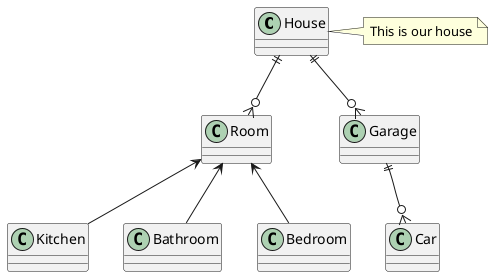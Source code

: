 @startuml

class House{}
note right : This is our house

House ||--o{ Room
House ||--o{ Garage
Room <-- Kitchen
Room <-- Bathroom
Room <-- Bedroom
Garage ||--o{ Car

@enduml